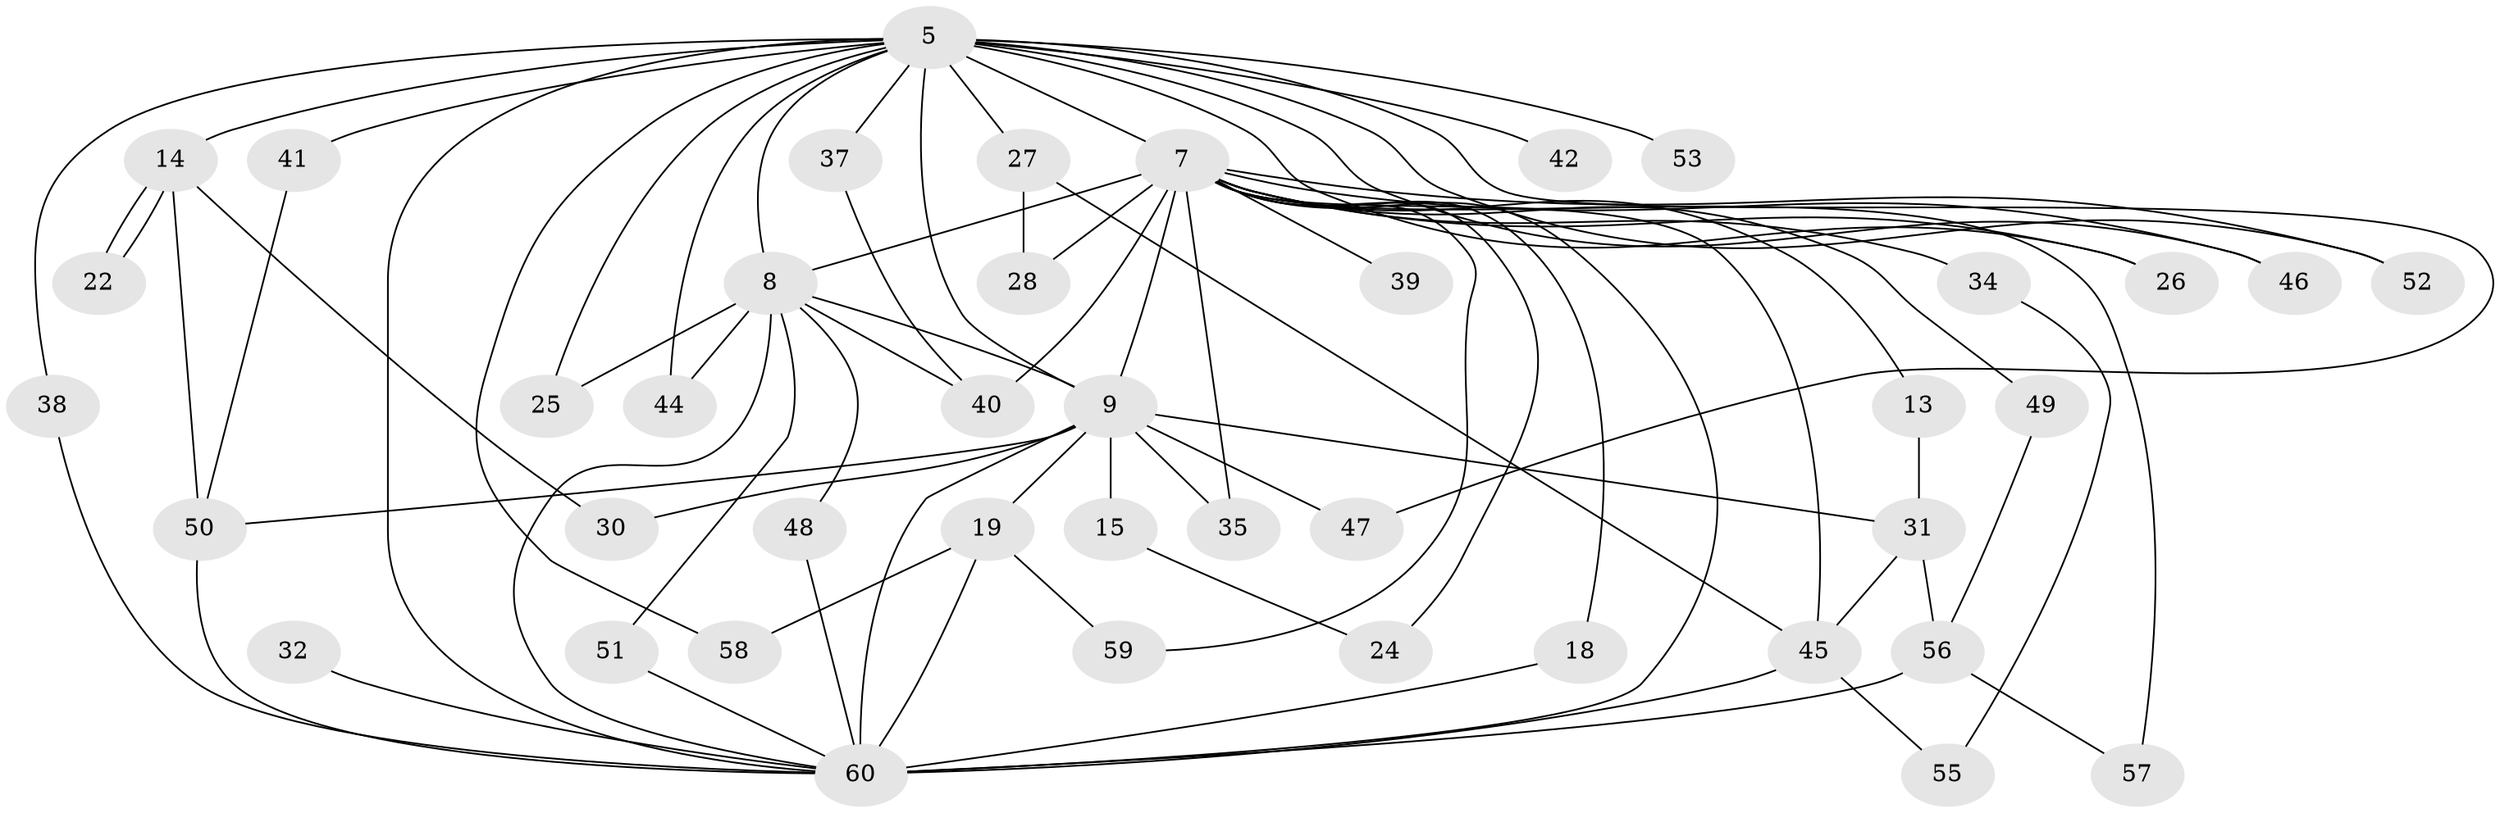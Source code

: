 // original degree distribution, {21: 0.016666666666666666, 14: 0.016666666666666666, 13: 0.03333333333333333, 15: 0.016666666666666666, 16: 0.016666666666666666, 17: 0.03333333333333333, 10: 0.016666666666666666, 23: 0.016666666666666666, 8: 0.016666666666666666, 6: 0.03333333333333333, 2: 0.5833333333333334, 3: 0.13333333333333333, 4: 0.05, 5: 0.016666666666666666}
// Generated by graph-tools (version 1.1) at 2025/49/03/04/25 21:49:36]
// undirected, 42 vertices, 78 edges
graph export_dot {
graph [start="1"]
  node [color=gray90,style=filled];
  5 [super="+1"];
  7 [super="+6+2"];
  8 [super="+3"];
  9 [super="+4"];
  13;
  14;
  15;
  18;
  19;
  22;
  24 [super="+16"];
  25;
  26;
  27;
  28;
  30;
  31 [super="+12"];
  32;
  34;
  35;
  37;
  38;
  39;
  40 [super="+36"];
  41;
  42;
  44;
  45 [super="+11+21"];
  46;
  47;
  48;
  49;
  50 [super="+33"];
  51;
  52;
  53;
  55;
  56 [super="+54"];
  57;
  58;
  59;
  60 [super="+23+43"];
  5 -- 7 [weight=6];
  5 -- 8 [weight=4];
  5 -- 9 [weight=4];
  5 -- 14 [weight=2];
  5 -- 37;
  5 -- 38;
  5 -- 42 [weight=2];
  5 -- 44;
  5 -- 53 [weight=2];
  5 -- 25;
  5 -- 26;
  5 -- 27;
  5 -- 41;
  5 -- 46;
  5 -- 47;
  5 -- 52;
  5 -- 58;
  5 -- 60 [weight=4];
  7 -- 8 [weight=6];
  7 -- 9 [weight=6];
  7 -- 13;
  7 -- 34 [weight=2];
  7 -- 35;
  7 -- 57;
  7 -- 59;
  7 -- 39 [weight=2];
  7 -- 45 [weight=3];
  7 -- 18;
  7 -- 26;
  7 -- 28;
  7 -- 40 [weight=2];
  7 -- 46;
  7 -- 49;
  7 -- 52;
  7 -- 24;
  7 -- 60 [weight=3];
  8 -- 9 [weight=4];
  8 -- 44;
  8 -- 48;
  8 -- 51;
  8 -- 25;
  8 -- 40;
  8 -- 60 [weight=2];
  9 -- 15 [weight=2];
  9 -- 19;
  9 -- 31 [weight=2];
  9 -- 35;
  9 -- 47;
  9 -- 30;
  9 -- 60 [weight=3];
  9 -- 50;
  13 -- 31;
  14 -- 22;
  14 -- 22;
  14 -- 30;
  14 -- 50;
  15 -- 24;
  18 -- 60;
  19 -- 58;
  19 -- 59;
  19 -- 60;
  27 -- 28;
  27 -- 45;
  31 -- 56 [weight=2];
  31 -- 45;
  32 -- 60;
  34 -- 55;
  37 -- 40;
  38 -- 60;
  41 -- 50;
  45 -- 55;
  45 -- 60 [weight=2];
  48 -- 60;
  49 -- 56;
  50 -- 60 [weight=2];
  51 -- 60;
  56 -- 57;
  56 -- 60 [weight=2];
}
